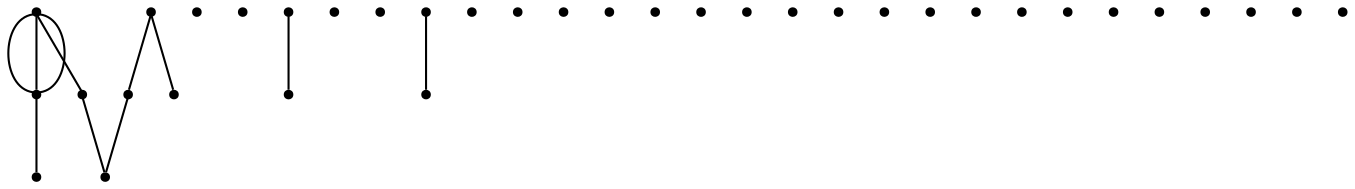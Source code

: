 graph {
  node [shape=point,comment="{\"directed\":false,\"doi\":\"10.1007/978-3-319-27261-0_12\",\"figure\":\"7 (2)\"}"]

  v0 [pos="891.8462532078984,1288.9692196024337"]
  v1 [pos="891.8463167963162,1307.6989584872183"]
  v2 [pos="891.8463167963163,1330.9305749940195"]
  v3 [pos="891.8502592782133,1356.8757303810423"]
  v4 [pos="891.8463167963162,1260.8877739164013"]
  v5 [pos="891.8502592782135,1411.446132937522"]
  v6 [pos="891.8463167963162,1394.3980327373308"]
  v7 [pos="891.8461896194808,1441.7508568118674"]
  v8 [pos="891.8462532078985,1234.053790520105"]
  v9 [pos="827.9819253656038,1373.4866019797337"]
  v10 [pos="819.2305693799299,1361.5766373111878"]
  v11 [pos="817.0591520923817,1327.4171036229793"]
  v12 [pos="799.6565918789083,1372.5489386641843"]
  v13 [pos="796.0058536420362,1461.570233467929"]
  v14 [pos="790.9592860482775,1328.454981056615"]
  v15 [pos="788.7879959375648,1488.7032059398875"]
  v16 [pos="783.6915114359133,1381.8919975466124"]
  v17 [pos="776.4276793054464,1328.1088099532753"]
  v18 [pos="769.1600954583353,1342.394535966969"]
  v19 [pos="759.7209035584231,1295.387501469942"]
  v20 [pos="757.5455437889777,1558.9469439547859"]
  v21 [pos="749.536137461003,1308.7387435500054"]
  v22 [pos="743.7558231154283,1358.9966324715638"]
  v23 [pos="740.8347619716396,1403.395429217526"]
  v24 [pos="727.0450412980899,1307.2061542897745"]
  v25 [pos="705.9875460121762,1280.6106245374026"]
  v26 [pos="695.8525696458137,1262.0787703832561"]
  v27 [pos="687.1092893891873,1286.5870994934478"]
  v28 [pos="681.3250325617151,1374.273944118153"]
  v29 [pos="657.3464125435951,1275.030682094294"]
  v30 [pos="637.0306125617096,1314.7154728566045"]
  v31 [pos="618.1484134568234,1268.5461419075937"]
  v32 [pos="601.4375044626497,1320.599618561722"]
  v33 [pos="589.1354348211426,1266.8166853189387"]
  v34 [pos="537.5773098675055,1298.6505647210424"]
  v35 [pos="333.57822604776067,1255.002483633793"]

  v1 -- v0 [id="-2",pos="891.8463167963162,1307.6989584872183 894.9134405355568,1302.9806285441566 897.4055342135554,1300.4926986049068 897.4055342135554,1297.42141567116 897.4055342135554,1294.3501327374133 894.9134405355568,1291.8622027981633 891.8462532078984,1288.9692196024337"]
  v1 -- v0 [id="-13",pos="891.8463167963162,1307.6989584872183 888.7749962215074,1302.9806285441566 886.287099379077,1300.4926986049068 886.287099379077,1297.42141567116 886.287099379077,1294.3501327374133 888.7749962215074,1291.8622027981633 891.8462532078984,1288.9692196024337"]
  v17 -- v14 [id="-50",pos="776.4276793054464,1328.1088099532753 781.9910935582536,1324.4729959659924 781.9910935582536,1324.4729959659924 781.9910935582536,1324.4729959659924 790.9592860482775,1328.454981056615 790.9592860482775,1328.454981056615 790.9592860482775,1328.454981056615"]
  v1 -- v2 [id="-66",pos="891.8463167963162,1307.6989584872183 891.8544561137815,1321.4354144805868 891.8544561137815,1321.4354144805868 891.8544561137815,1321.4354144805868 891.8463167963163,1330.9305749940195 891.8463167963163,1330.9305749940195 891.8463167963163,1330.9305749940195"]
  v2 -- v3 [id="-67",pos="891.8463167963163,1330.9305749940195 891.8544561137815,1347.3303356332897 891.8544561137815,1347.3303356332897 891.8544561137815,1347.3303356332897 891.8502592782133,1356.8757303810423 891.8502592782133,1356.8757303810423 891.8502592782133,1356.8757303810423"]
  v5 -- v6 [id="-89",pos="891.8502592782135,1411.446132937522 891.8463167963162,1394.3980327373308 891.8463167963162,1394.3980327373308 891.8463167963162,1394.3980327373308"]
  v0 -- v4 [id="-113",pos="891.8462532078984,1288.9692196024337 891.8462532078985,1281.140055214553 891.8462532078985,1281.140055214553 891.8462532078985,1281.140055214553 891.8462532078985,1268.834829785838 891.8462532078985,1268.834829785838 891.8462532078985,1268.834829785838 891.8463167963162,1260.8877739164013 891.8463167963162,1260.8877739164013 891.8463167963162,1260.8877739164013"]
  v1 -- v0 [id="-118",pos="891.8463167963162,1307.6989584872183 891.8462532078984,1288.9692196024337 891.8462532078984,1288.9692196024337 891.8462532078984,1288.9692196024337"]
  v6 -- v3 [id="-141",pos="891.8463167963162,1394.3980327373308 891.8461896194808,1383.8670295946904 891.8461896194808,1383.8670295946904 891.8461896194808,1383.8670295946904 891.8544561137815,1372.7468233948225 891.8544561137815,1372.7468233948225 891.8544561137815,1372.7468233948225 894.9173830174541,1372.7194807103192 897.4094766954527,1375.207410649569 897.4094766954527,1378.2786935833158 897.4094766954527,1381.3499765170625 894.9173830174541,1383.8379064563126 891.8502592782135,1383.8379064563126 888.7789387034047,1383.8379064563126 886.2910418609742,1381.3499765170625 886.2910418609742,1378.2786935833158 886.2910418609742,1375.207410649569 888.7789387034047,1372.7194807103192 891.8502592782135,1372.7194807103192 891.8502592782133,1356.8757303810423 891.8502592782133,1356.8757303810423 891.8502592782133,1356.8757303810423"]
  v12 -- v10 [id="-65",pos="799.6565918789083,1372.5489386641843 819.2305693799299,1361.5766373111878 819.2305693799299,1361.5766373111878 819.2305693799299,1361.5766373111878"]
  v5 -- v7 [id="-125",pos="891.8502592782135,1411.446132937522 891.8461896194808,1441.7508568118674 891.8461896194808,1441.7508568118674 891.8461896194808,1441.7508568118674"]
}
